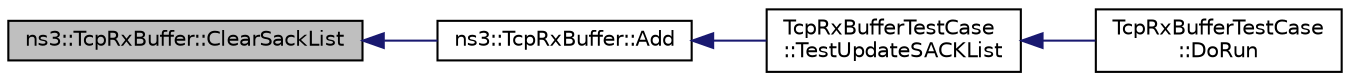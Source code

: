 digraph "ns3::TcpRxBuffer::ClearSackList"
{
  edge [fontname="Helvetica",fontsize="10",labelfontname="Helvetica",labelfontsize="10"];
  node [fontname="Helvetica",fontsize="10",shape=record];
  rankdir="LR";
  Node1 [label="ns3::TcpRxBuffer::ClearSackList",height=0.2,width=0.4,color="black", fillcolor="grey75", style="filled", fontcolor="black"];
  Node1 -> Node2 [dir="back",color="midnightblue",fontsize="10",style="solid"];
  Node2 [label="ns3::TcpRxBuffer::Add",height=0.2,width=0.4,color="black", fillcolor="white", style="filled",URL="$d3/d2b/classns3_1_1TcpRxBuffer.html#a35a036383b8976cb79738c28aa01d5d0"];
  Node2 -> Node3 [dir="back",color="midnightblue",fontsize="10",style="solid"];
  Node3 [label="TcpRxBufferTestCase\l::TestUpdateSACKList",height=0.2,width=0.4,color="black", fillcolor="white", style="filled",URL="$d4/d70/classTcpRxBufferTestCase.html#a56d953233e08dc3b29df3e35f08074c1",tooltip="Test the SACK list update. "];
  Node3 -> Node4 [dir="back",color="midnightblue",fontsize="10",style="solid"];
  Node4 [label="TcpRxBufferTestCase\l::DoRun",height=0.2,width=0.4,color="black", fillcolor="white", style="filled",URL="$d4/d70/classTcpRxBufferTestCase.html#a30ae23f4c2f3d18415a55d0ea361fd0b",tooltip="Implementation to actually run this TestCase. "];
}

